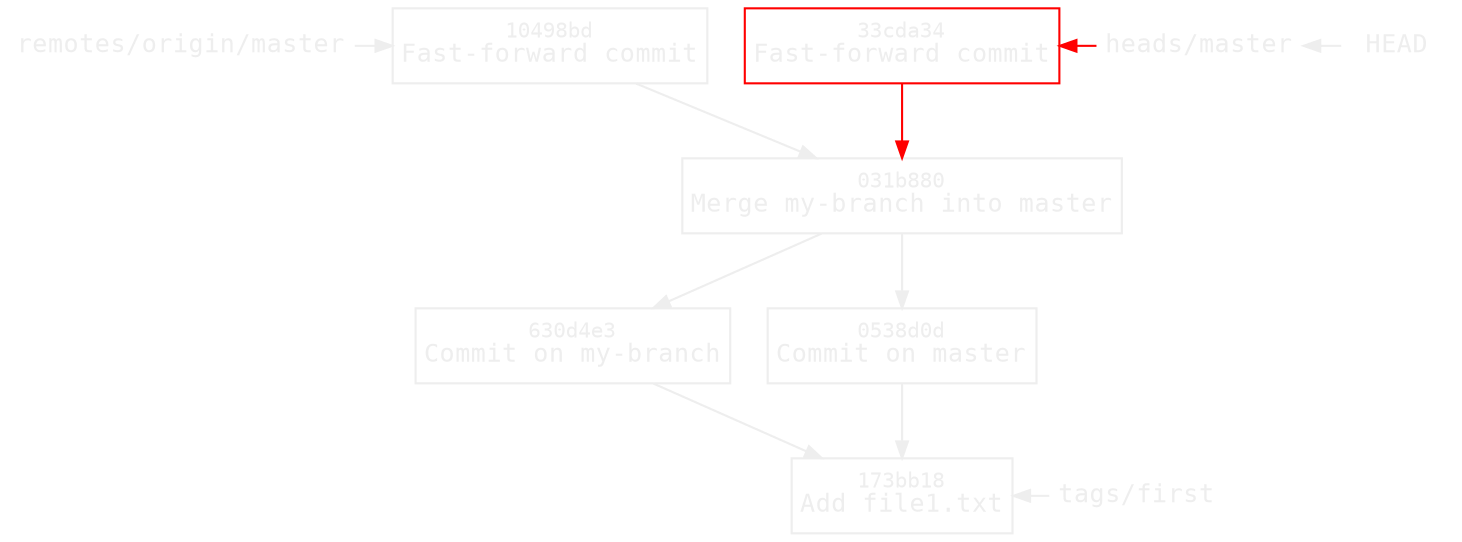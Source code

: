 digraph branch {
    bgcolor = transparent
    color = white

    node [fontname=monospace, fontsize=12, fontcolor="#eeeeee",
          margin="0.06,0.1", height=0, color="#eeeeee"]
    edge [fontcolor="#eeeeee", color="#eeeeee", arrowsize=0.8]

    node [shape=box, labeldistance=0.2]
    "173bb18" [label=<<font point-size="10">173bb18</font><br/>Add file1.txt>]
    "630d4e3" [label=<<font point-size="10">630d4e3</font><br/>Commit on my-branch>]
    "0538d0d" [label=<<font point-size="10">0538d0d</font><br/>Commit on master>]
    "031b880" [label=<<font point-size="10">031b880</font><br/>Merge my-branch into master>]
    "10498bd" [label=<<font point-size="10">10498bd</font><br/>Fast-forward commit>]
    "33cda34" [label=<<font point-size="10">33cda34</font><br/>Fast-forward commit>
        color=red]

    node [shape=none, margin=0.05, height=0, layer="refs"]
    HEAD
    master [label="heads/master"]
    remote_master [label="remotes/origin/master"]
    first [label="tags/first"]

    // master
    {
        edge [weight=3]
        "0538d0d" -> "173bb18"
        "031b880" -> "0538d0d"
        "33cda34" -> "031b880" [color=red]
    }

    "630d4e3" -> "173bb18"
    "031b880" -> "630d4e3"
    "10498bd" -> "031b880"

    {
        rank = same
        first -> "173bb18" [constraint=false]
    }

    {
        rank = same
        remote_master -> "10498bd"
        master -> "33cda34" [constraint=false color=red]
        HEAD -> master [constraint=false]
    }
}
